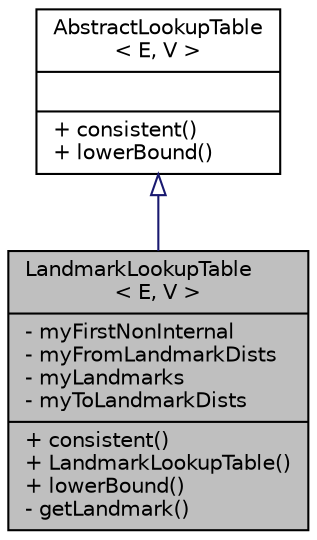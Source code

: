 digraph "LandmarkLookupTable&lt; E, V &gt;"
{
  edge [fontname="Helvetica",fontsize="10",labelfontname="Helvetica",labelfontsize="10"];
  node [fontname="Helvetica",fontsize="10",shape=record];
  Node0 [label="{LandmarkLookupTable\l\< E, V \>\n|- myFirstNonInternal\l- myFromLandmarkDists\l- myLandmarks\l- myToLandmarkDists\l|+ consistent()\l+ LandmarkLookupTable()\l+ lowerBound()\l- getLandmark()\l}",height=0.2,width=0.4,color="black", fillcolor="grey75", style="filled", fontcolor="black"];
  Node1 -> Node0 [dir="back",color="midnightblue",fontsize="10",style="solid",arrowtail="onormal",fontname="Helvetica"];
  Node1 [label="{AbstractLookupTable\l\< E, V \>\n||+ consistent()\l+ lowerBound()\l}",height=0.2,width=0.4,color="black", fillcolor="white", style="filled",URL="$de/d64/class_abstract_lookup_table.html"];
}
